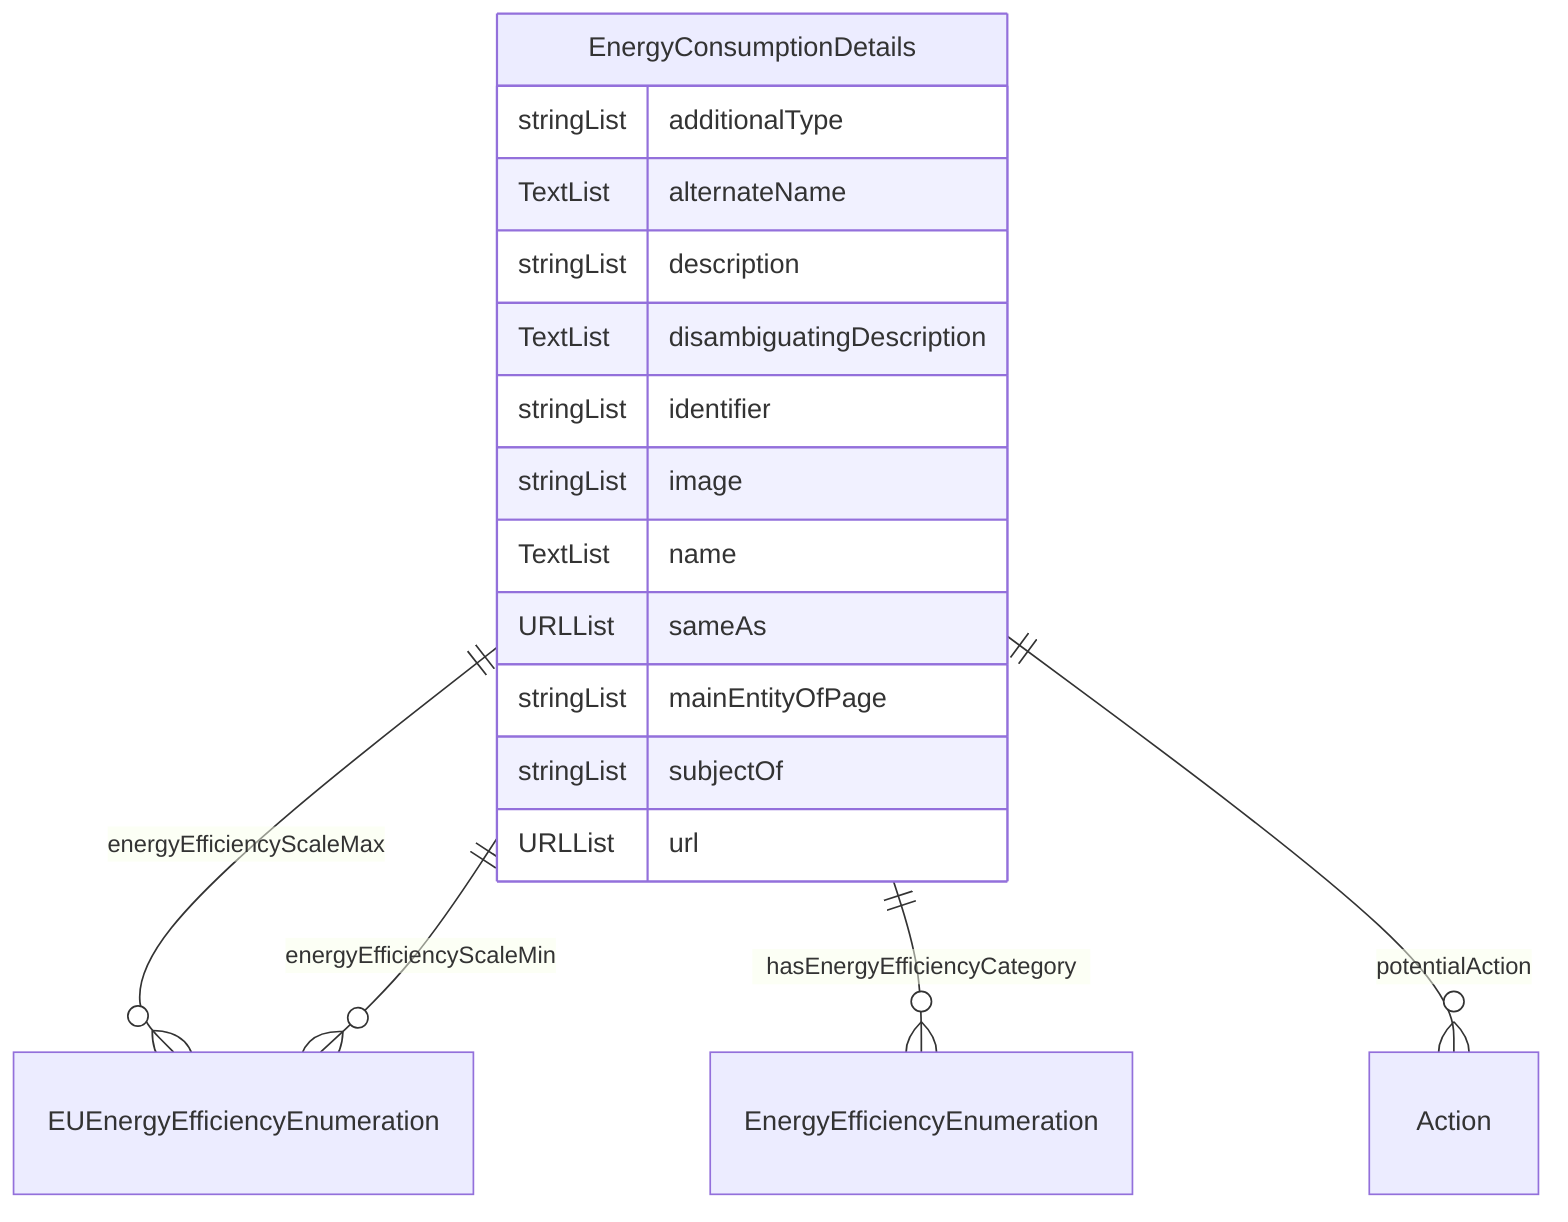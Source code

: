 erDiagram
EnergyConsumptionDetails {
    stringList additionalType  
    TextList alternateName  
    stringList description  
    TextList disambiguatingDescription  
    stringList identifier  
    stringList image  
    TextList name  
    URLList sameAs  
    stringList mainEntityOfPage  
    stringList subjectOf  
    URLList url  
}

EnergyConsumptionDetails ||--}o EUEnergyEfficiencyEnumeration : "energyEfficiencyScaleMax"
EnergyConsumptionDetails ||--}o EUEnergyEfficiencyEnumeration : "energyEfficiencyScaleMin"
EnergyConsumptionDetails ||--}o EnergyEfficiencyEnumeration : "hasEnergyEfficiencyCategory"
EnergyConsumptionDetails ||--}o Action : "potentialAction"